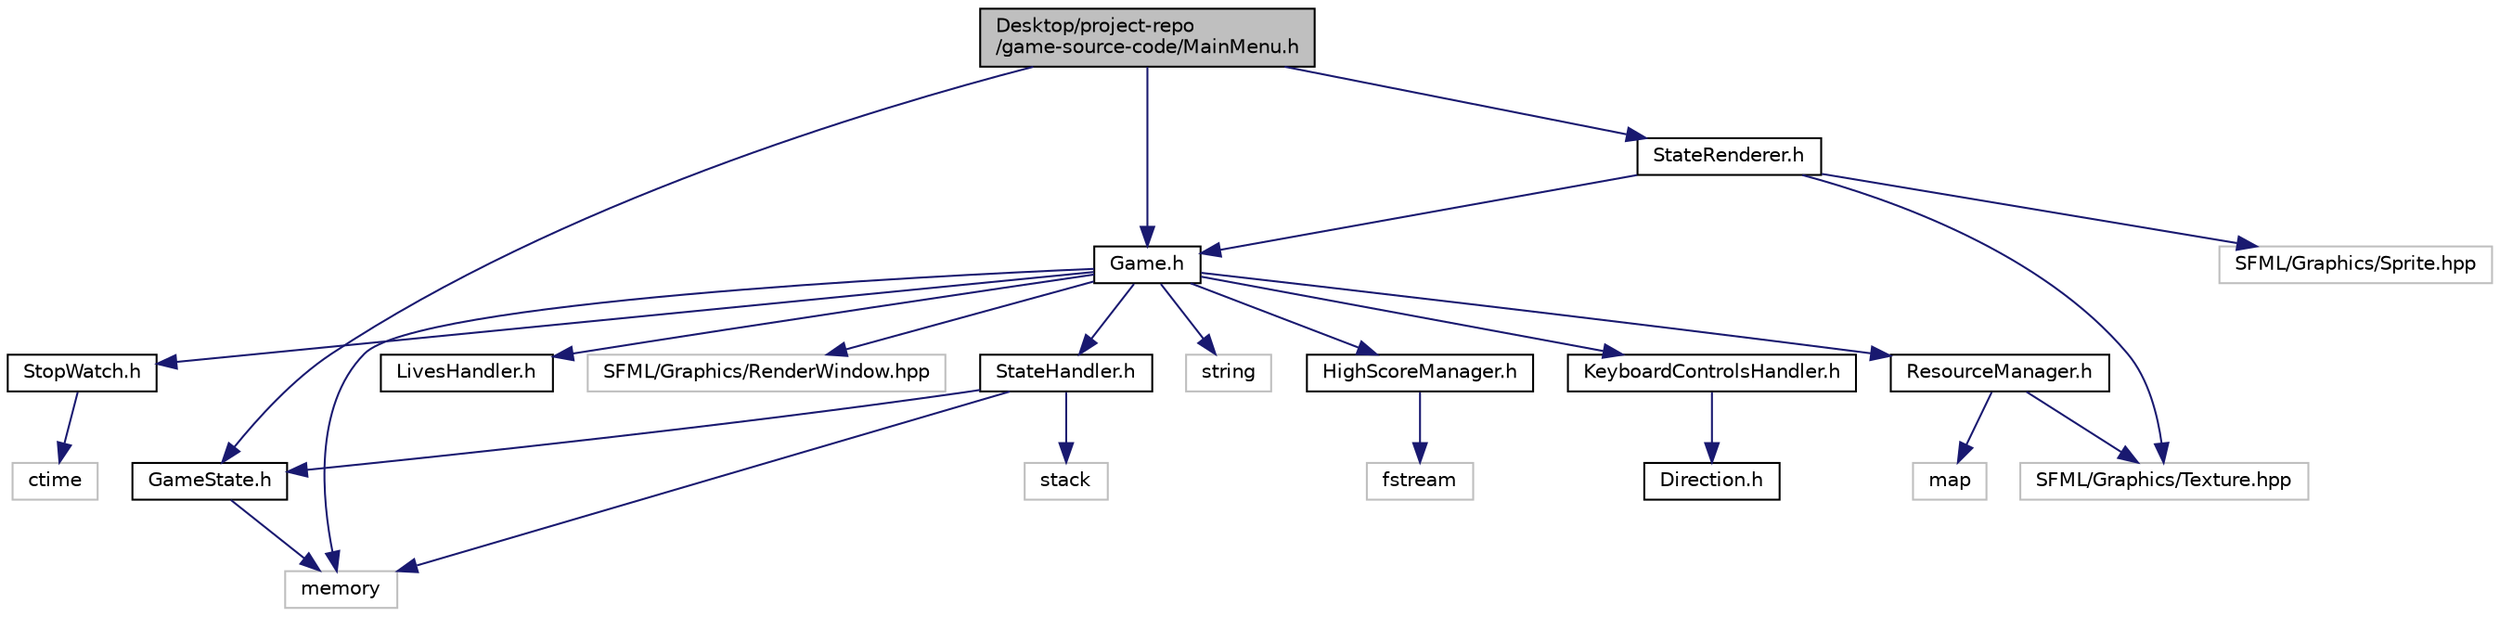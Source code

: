 digraph "Desktop/project-repo/game-source-code/MainMenu.h"
{
  edge [fontname="Helvetica",fontsize="10",labelfontname="Helvetica",labelfontsize="10"];
  node [fontname="Helvetica",fontsize="10",shape=record];
  Node0 [label="Desktop/project-repo\l/game-source-code/MainMenu.h",height=0.2,width=0.4,color="black", fillcolor="grey75", style="filled", fontcolor="black"];
  Node0 -> Node1 [color="midnightblue",fontsize="10",style="solid",fontname="Helvetica"];
  Node1 [label="Game.h",height=0.2,width=0.4,color="black", fillcolor="white", style="filled",URL="$_game_8h.html",tooltip="Struct containing objects of the Data layer that must be globally accessable for a particular instanc..."];
  Node1 -> Node2 [color="midnightblue",fontsize="10",style="solid",fontname="Helvetica"];
  Node2 [label="SFML/Graphics/RenderWindow.hpp",height=0.2,width=0.4,color="grey75", fillcolor="white", style="filled"];
  Node1 -> Node3 [color="midnightblue",fontsize="10",style="solid",fontname="Helvetica"];
  Node3 [label="memory",height=0.2,width=0.4,color="grey75", fillcolor="white", style="filled"];
  Node1 -> Node4 [color="midnightblue",fontsize="10",style="solid",fontname="Helvetica"];
  Node4 [label="string",height=0.2,width=0.4,color="grey75", fillcolor="white", style="filled"];
  Node1 -> Node5 [color="midnightblue",fontsize="10",style="solid",fontname="Helvetica"];
  Node5 [label="HighScoreManager.h",height=0.2,width=0.4,color="black", fillcolor="white", style="filled",URL="$_high_score_manager_8h.html",tooltip="Empty class used as an exception for when the highscore file cannot be opened. "];
  Node5 -> Node6 [color="midnightblue",fontsize="10",style="solid",fontname="Helvetica"];
  Node6 [label="fstream",height=0.2,width=0.4,color="grey75", fillcolor="white", style="filled"];
  Node1 -> Node7 [color="midnightblue",fontsize="10",style="solid",fontname="Helvetica"];
  Node7 [label="KeyboardControlsHandler.h",height=0.2,width=0.4,color="black", fillcolor="white", style="filled",URL="$_keyboard_controls_handler_8h.html",tooltip="Stores the Direction of Turret object&#39;s movement and current shooting state (whether the user is atte..."];
  Node7 -> Node8 [color="midnightblue",fontsize="10",style="solid",fontname="Helvetica"];
  Node8 [label="Direction.h",height=0.2,width=0.4,color="black", fillcolor="white", style="filled",URL="$_direction_8h.html",tooltip="Scoped Enumeration to define states of movement. "];
  Node1 -> Node9 [color="midnightblue",fontsize="10",style="solid",fontname="Helvetica"];
  Node9 [label="LivesHandler.h",height=0.2,width=0.4,color="black", fillcolor="white", style="filled",URL="$_lives_handler_8h.html",tooltip="Manages the number of lives that the player has remaining. Part of Data layer, so that the number of ..."];
  Node1 -> Node10 [color="midnightblue",fontsize="10",style="solid",fontname="Helvetica"];
  Node10 [label="ResourceManager.h",height=0.2,width=0.4,color="black", fillcolor="white", style="filled",URL="$_resource_manager_8h.html",tooltip="Empty class used to throw an exception when a texture file is not found. "];
  Node10 -> Node11 [color="midnightblue",fontsize="10",style="solid",fontname="Helvetica"];
  Node11 [label="SFML/Graphics/Texture.hpp",height=0.2,width=0.4,color="grey75", fillcolor="white", style="filled"];
  Node10 -> Node12 [color="midnightblue",fontsize="10",style="solid",fontname="Helvetica"];
  Node12 [label="map",height=0.2,width=0.4,color="grey75", fillcolor="white", style="filled"];
  Node1 -> Node13 [color="midnightblue",fontsize="10",style="solid",fontname="Helvetica"];
  Node13 [label="StateHandler.h",height=0.2,width=0.4,color="black", fillcolor="white", style="filled",URL="$_state_handler_8h.html",tooltip="Handles different GameState instances, or states of the game. Has ability to track the addition..."];
  Node13 -> Node3 [color="midnightblue",fontsize="10",style="solid",fontname="Helvetica"];
  Node13 -> Node14 [color="midnightblue",fontsize="10",style="solid",fontname="Helvetica"];
  Node14 [label="stack",height=0.2,width=0.4,color="grey75", fillcolor="white", style="filled"];
  Node13 -> Node15 [color="midnightblue",fontsize="10",style="solid",fontname="Helvetica"];
  Node15 [label="GameState.h",height=0.2,width=0.4,color="black", fillcolor="white", style="filled",URL="$_game_state_8h.html",tooltip="Interface class for all Game Engine layer related operations. Polymorphic in nature. Describes the state that the game is in. Game loop given in Game::Run() calls the following functions from the active GameState, i.e. All GameState derived classes form different versions of the game loop. "];
  Node15 -> Node3 [color="midnightblue",fontsize="10",style="solid",fontname="Helvetica"];
  Node1 -> Node16 [color="midnightblue",fontsize="10",style="solid",fontname="Helvetica"];
  Node16 [label="StopWatch.h",height=0.2,width=0.4,color="black", fillcolor="white", style="filled",URL="$_stop_watch_8h.html",tooltip="Timer object. Provides alternative to sf::Clock object. "];
  Node16 -> Node17 [color="midnightblue",fontsize="10",style="solid",fontname="Helvetica"];
  Node17 [label="ctime",height=0.2,width=0.4,color="grey75", fillcolor="white", style="filled"];
  Node0 -> Node15 [color="midnightblue",fontsize="10",style="solid",fontname="Helvetica"];
  Node0 -> Node18 [color="midnightblue",fontsize="10",style="solid",fontname="Helvetica"];
  Node18 [label="StateRenderer.h",height=0.2,width=0.4,color="black", fillcolor="white", style="filled",URL="$_state_renderer_8h.html",tooltip="Handles all rendering not related to Entity objects. "];
  Node18 -> Node19 [color="midnightblue",fontsize="10",style="solid",fontname="Helvetica"];
  Node19 [label="SFML/Graphics/Sprite.hpp",height=0.2,width=0.4,color="grey75", fillcolor="white", style="filled"];
  Node18 -> Node11 [color="midnightblue",fontsize="10",style="solid",fontname="Helvetica"];
  Node18 -> Node1 [color="midnightblue",fontsize="10",style="solid",fontname="Helvetica"];
}
